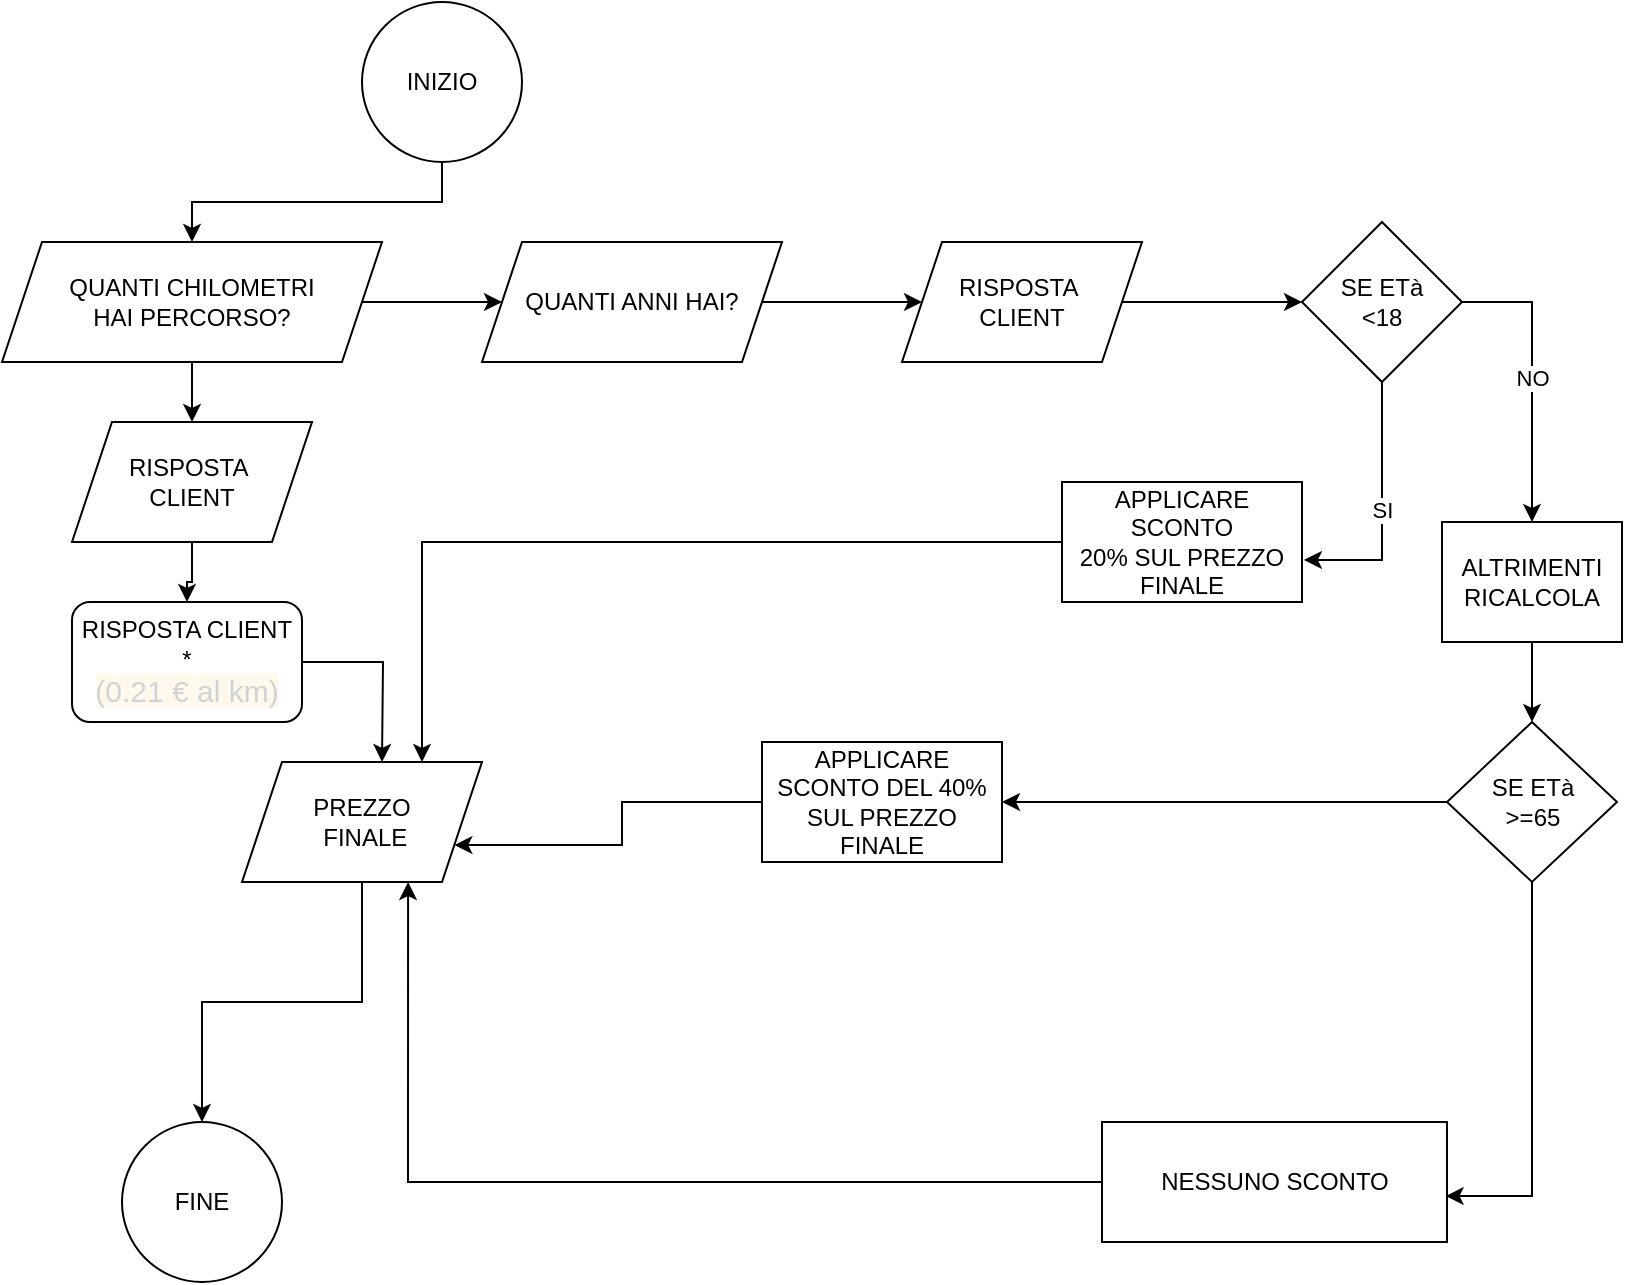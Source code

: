 <mxfile version="20.7.3" type="github">
  <diagram id="DInUxJy2S2DiqF-2CJz-" name="Pagina-1">
    <mxGraphModel dx="954" dy="616" grid="1" gridSize="10" guides="1" tooltips="1" connect="1" arrows="1" fold="1" page="1" pageScale="1" pageWidth="827" pageHeight="1169" math="0" shadow="0">
      <root>
        <mxCell id="0" />
        <mxCell id="1" parent="0" />
        <mxCell id="OvfeMMl1KjGy2sD2dgxu-4" value="" style="edgeStyle=orthogonalEdgeStyle;rounded=0;orthogonalLoop=1;jettySize=auto;html=1;" edge="1" parent="1" source="OvfeMMl1KjGy2sD2dgxu-1" target="OvfeMMl1KjGy2sD2dgxu-3">
          <mxGeometry relative="1" as="geometry" />
        </mxCell>
        <mxCell id="OvfeMMl1KjGy2sD2dgxu-1" value="INIZIO" style="ellipse;whiteSpace=wrap;html=1;aspect=fixed;" vertex="1" parent="1">
          <mxGeometry x="320" width="80" height="80" as="geometry" />
        </mxCell>
        <mxCell id="OvfeMMl1KjGy2sD2dgxu-2" value="FINE" style="ellipse;whiteSpace=wrap;html=1;aspect=fixed;" vertex="1" parent="1">
          <mxGeometry x="200" y="560" width="80" height="80" as="geometry" />
        </mxCell>
        <mxCell id="OvfeMMl1KjGy2sD2dgxu-14" value="" style="edgeStyle=orthogonalEdgeStyle;rounded=0;orthogonalLoop=1;jettySize=auto;html=1;" edge="1" parent="1" source="OvfeMMl1KjGy2sD2dgxu-3" target="OvfeMMl1KjGy2sD2dgxu-12">
          <mxGeometry relative="1" as="geometry" />
        </mxCell>
        <mxCell id="OvfeMMl1KjGy2sD2dgxu-40" value="" style="edgeStyle=orthogonalEdgeStyle;rounded=0;orthogonalLoop=1;jettySize=auto;html=1;" edge="1" parent="1" source="OvfeMMl1KjGy2sD2dgxu-3" target="OvfeMMl1KjGy2sD2dgxu-39">
          <mxGeometry relative="1" as="geometry" />
        </mxCell>
        <mxCell id="OvfeMMl1KjGy2sD2dgxu-3" value="QUANTI CHILOMETRI&lt;br&gt;HAI PERCORSO?&lt;br&gt;" style="shape=parallelogram;perimeter=parallelogramPerimeter;whiteSpace=wrap;html=1;fixedSize=1;" vertex="1" parent="1">
          <mxGeometry x="140" y="120" width="190" height="60" as="geometry" />
        </mxCell>
        <mxCell id="OvfeMMl1KjGy2sD2dgxu-41" value="" style="edgeStyle=orthogonalEdgeStyle;rounded=0;orthogonalLoop=1;jettySize=auto;html=1;" edge="1" parent="1" source="OvfeMMl1KjGy2sD2dgxu-7" target="OvfeMMl1KjGy2sD2dgxu-18">
          <mxGeometry relative="1" as="geometry" />
        </mxCell>
        <mxCell id="OvfeMMl1KjGy2sD2dgxu-7" value="RISPOSTA&amp;nbsp;&lt;br&gt;CLIENT" style="shape=parallelogram;perimeter=parallelogramPerimeter;whiteSpace=wrap;html=1;fixedSize=1;" vertex="1" parent="1">
          <mxGeometry x="590" y="120" width="120" height="60" as="geometry" />
        </mxCell>
        <mxCell id="OvfeMMl1KjGy2sD2dgxu-53" style="edgeStyle=orthogonalEdgeStyle;rounded=0;orthogonalLoop=1;jettySize=auto;html=1;" edge="1" parent="1" source="OvfeMMl1KjGy2sD2dgxu-8">
          <mxGeometry relative="1" as="geometry">
            <mxPoint x="330" y="380" as="targetPoint" />
          </mxGeometry>
        </mxCell>
        <mxCell id="OvfeMMl1KjGy2sD2dgxu-8" value="RISPOSTA CLIENT&lt;br&gt;*&lt;br&gt;&lt;span style=&quot;color: rgb(209, 210, 211); font-family: Slack-Lato, Slack-Fractions, appleLogo, sans-serif; font-size: 15px; font-variant-ligatures: common-ligatures; text-align: left; background-color: rgba(242, 199, 68, 0.1);&quot;&gt;(0.21 € al km)&lt;/span&gt;&lt;br&gt;" style="rounded=1;whiteSpace=wrap;html=1;" vertex="1" parent="1">
          <mxGeometry x="175" y="300" width="115" height="60" as="geometry" />
        </mxCell>
        <mxCell id="OvfeMMl1KjGy2sD2dgxu-46" style="edgeStyle=orthogonalEdgeStyle;rounded=0;orthogonalLoop=1;jettySize=auto;html=1;entryX=0.5;entryY=0;entryDx=0;entryDy=0;" edge="1" parent="1" source="OvfeMMl1KjGy2sD2dgxu-10" target="OvfeMMl1KjGy2sD2dgxu-2">
          <mxGeometry relative="1" as="geometry" />
        </mxCell>
        <mxCell id="OvfeMMl1KjGy2sD2dgxu-10" value="PREZZO&lt;br&gt;&amp;nbsp;FINALE" style="shape=parallelogram;perimeter=parallelogramPerimeter;whiteSpace=wrap;html=1;fixedSize=1;" vertex="1" parent="1">
          <mxGeometry x="260" y="380" width="120" height="60" as="geometry" />
        </mxCell>
        <mxCell id="OvfeMMl1KjGy2sD2dgxu-38" value="" style="edgeStyle=orthogonalEdgeStyle;rounded=0;orthogonalLoop=1;jettySize=auto;html=1;" edge="1" parent="1" source="OvfeMMl1KjGy2sD2dgxu-12" target="OvfeMMl1KjGy2sD2dgxu-7">
          <mxGeometry relative="1" as="geometry" />
        </mxCell>
        <mxCell id="OvfeMMl1KjGy2sD2dgxu-12" value="QUANTI ANNI HAI?" style="shape=parallelogram;perimeter=parallelogramPerimeter;whiteSpace=wrap;html=1;fixedSize=1;" vertex="1" parent="1">
          <mxGeometry x="380" y="120" width="150" height="60" as="geometry" />
        </mxCell>
        <mxCell id="OvfeMMl1KjGy2sD2dgxu-47" value="NO" style="edgeStyle=orthogonalEdgeStyle;rounded=0;orthogonalLoop=1;jettySize=auto;html=1;exitX=1;exitY=0.5;exitDx=0;exitDy=0;entryX=0.5;entryY=0;entryDx=0;entryDy=0;" edge="1" parent="1" source="OvfeMMl1KjGy2sD2dgxu-18" target="OvfeMMl1KjGy2sD2dgxu-22">
          <mxGeometry relative="1" as="geometry" />
        </mxCell>
        <mxCell id="OvfeMMl1KjGy2sD2dgxu-49" value="SI" style="edgeStyle=orthogonalEdgeStyle;rounded=0;orthogonalLoop=1;jettySize=auto;html=1;entryX=1.008;entryY=0.65;entryDx=0;entryDy=0;entryPerimeter=0;" edge="1" parent="1" source="OvfeMMl1KjGy2sD2dgxu-18" target="OvfeMMl1KjGy2sD2dgxu-20">
          <mxGeometry relative="1" as="geometry" />
        </mxCell>
        <mxCell id="OvfeMMl1KjGy2sD2dgxu-18" value="SE ETà&lt;br&gt;&amp;lt;18" style="rhombus;whiteSpace=wrap;html=1;" vertex="1" parent="1">
          <mxGeometry x="790" y="110" width="80" height="80" as="geometry" />
        </mxCell>
        <mxCell id="OvfeMMl1KjGy2sD2dgxu-54" style="edgeStyle=orthogonalEdgeStyle;rounded=0;orthogonalLoop=1;jettySize=auto;html=1;entryX=0.75;entryY=0;entryDx=0;entryDy=0;" edge="1" parent="1" source="OvfeMMl1KjGy2sD2dgxu-20" target="OvfeMMl1KjGy2sD2dgxu-10">
          <mxGeometry relative="1" as="geometry" />
        </mxCell>
        <mxCell id="OvfeMMl1KjGy2sD2dgxu-20" value="APPLICARE&lt;br&gt;SCONTO&lt;br&gt;20% SUL PREZZO&lt;br&gt;FINALE" style="whiteSpace=wrap;html=1;" vertex="1" parent="1">
          <mxGeometry x="670" y="240" width="120" height="60" as="geometry" />
        </mxCell>
        <mxCell id="OvfeMMl1KjGy2sD2dgxu-55" value="" style="edgeStyle=orthogonalEdgeStyle;rounded=0;orthogonalLoop=1;jettySize=auto;html=1;" edge="1" parent="1" source="OvfeMMl1KjGy2sD2dgxu-22" target="OvfeMMl1KjGy2sD2dgxu-24">
          <mxGeometry relative="1" as="geometry" />
        </mxCell>
        <mxCell id="OvfeMMl1KjGy2sD2dgxu-22" value="ALTRIMENTI&lt;br&gt;RICALCOLA" style="whiteSpace=wrap;html=1;" vertex="1" parent="1">
          <mxGeometry x="860" y="260" width="90" height="60" as="geometry" />
        </mxCell>
        <mxCell id="OvfeMMl1KjGy2sD2dgxu-56" value="" style="edgeStyle=orthogonalEdgeStyle;rounded=0;orthogonalLoop=1;jettySize=auto;html=1;" edge="1" parent="1" source="OvfeMMl1KjGy2sD2dgxu-24" target="OvfeMMl1KjGy2sD2dgxu-26">
          <mxGeometry relative="1" as="geometry" />
        </mxCell>
        <mxCell id="OvfeMMl1KjGy2sD2dgxu-58" style="edgeStyle=orthogonalEdgeStyle;rounded=0;orthogonalLoop=1;jettySize=auto;html=1;entryX=0.996;entryY=0.617;entryDx=0;entryDy=0;entryPerimeter=0;" edge="1" parent="1" source="OvfeMMl1KjGy2sD2dgxu-24" target="OvfeMMl1KjGy2sD2dgxu-28">
          <mxGeometry relative="1" as="geometry" />
        </mxCell>
        <mxCell id="OvfeMMl1KjGy2sD2dgxu-24" value="SE ETà&lt;br&gt;&amp;gt;=65" style="rhombus;whiteSpace=wrap;html=1;" vertex="1" parent="1">
          <mxGeometry x="862.5" y="360" width="85" height="80" as="geometry" />
        </mxCell>
        <mxCell id="OvfeMMl1KjGy2sD2dgxu-60" style="edgeStyle=orthogonalEdgeStyle;rounded=0;orthogonalLoop=1;jettySize=auto;html=1;entryX=1;entryY=0.75;entryDx=0;entryDy=0;" edge="1" parent="1" source="OvfeMMl1KjGy2sD2dgxu-26" target="OvfeMMl1KjGy2sD2dgxu-10">
          <mxGeometry relative="1" as="geometry" />
        </mxCell>
        <mxCell id="OvfeMMl1KjGy2sD2dgxu-26" value="APPLICARE SCONTO DEL 40%&lt;br&gt;SUL PREZZO FINALE" style="whiteSpace=wrap;html=1;" vertex="1" parent="1">
          <mxGeometry x="520" y="370" width="120" height="60" as="geometry" />
        </mxCell>
        <mxCell id="OvfeMMl1KjGy2sD2dgxu-59" style="edgeStyle=orthogonalEdgeStyle;rounded=0;orthogonalLoop=1;jettySize=auto;html=1;entryX=0.692;entryY=1;entryDx=0;entryDy=0;entryPerimeter=0;" edge="1" parent="1" source="OvfeMMl1KjGy2sD2dgxu-28" target="OvfeMMl1KjGy2sD2dgxu-10">
          <mxGeometry relative="1" as="geometry" />
        </mxCell>
        <mxCell id="OvfeMMl1KjGy2sD2dgxu-28" value="NESSUNO SCONTO" style="whiteSpace=wrap;html=1;" vertex="1" parent="1">
          <mxGeometry x="690" y="560" width="172.5" height="60" as="geometry" />
        </mxCell>
        <mxCell id="OvfeMMl1KjGy2sD2dgxu-44" value="" style="edgeStyle=orthogonalEdgeStyle;rounded=0;orthogonalLoop=1;jettySize=auto;html=1;" edge="1" parent="1" source="OvfeMMl1KjGy2sD2dgxu-39" target="OvfeMMl1KjGy2sD2dgxu-8">
          <mxGeometry relative="1" as="geometry" />
        </mxCell>
        <mxCell id="OvfeMMl1KjGy2sD2dgxu-39" value="RISPOSTA&amp;nbsp;&lt;br&gt;CLIENT" style="shape=parallelogram;perimeter=parallelogramPerimeter;whiteSpace=wrap;html=1;fixedSize=1;" vertex="1" parent="1">
          <mxGeometry x="175" y="210" width="120" height="60" as="geometry" />
        </mxCell>
      </root>
    </mxGraphModel>
  </diagram>
</mxfile>
